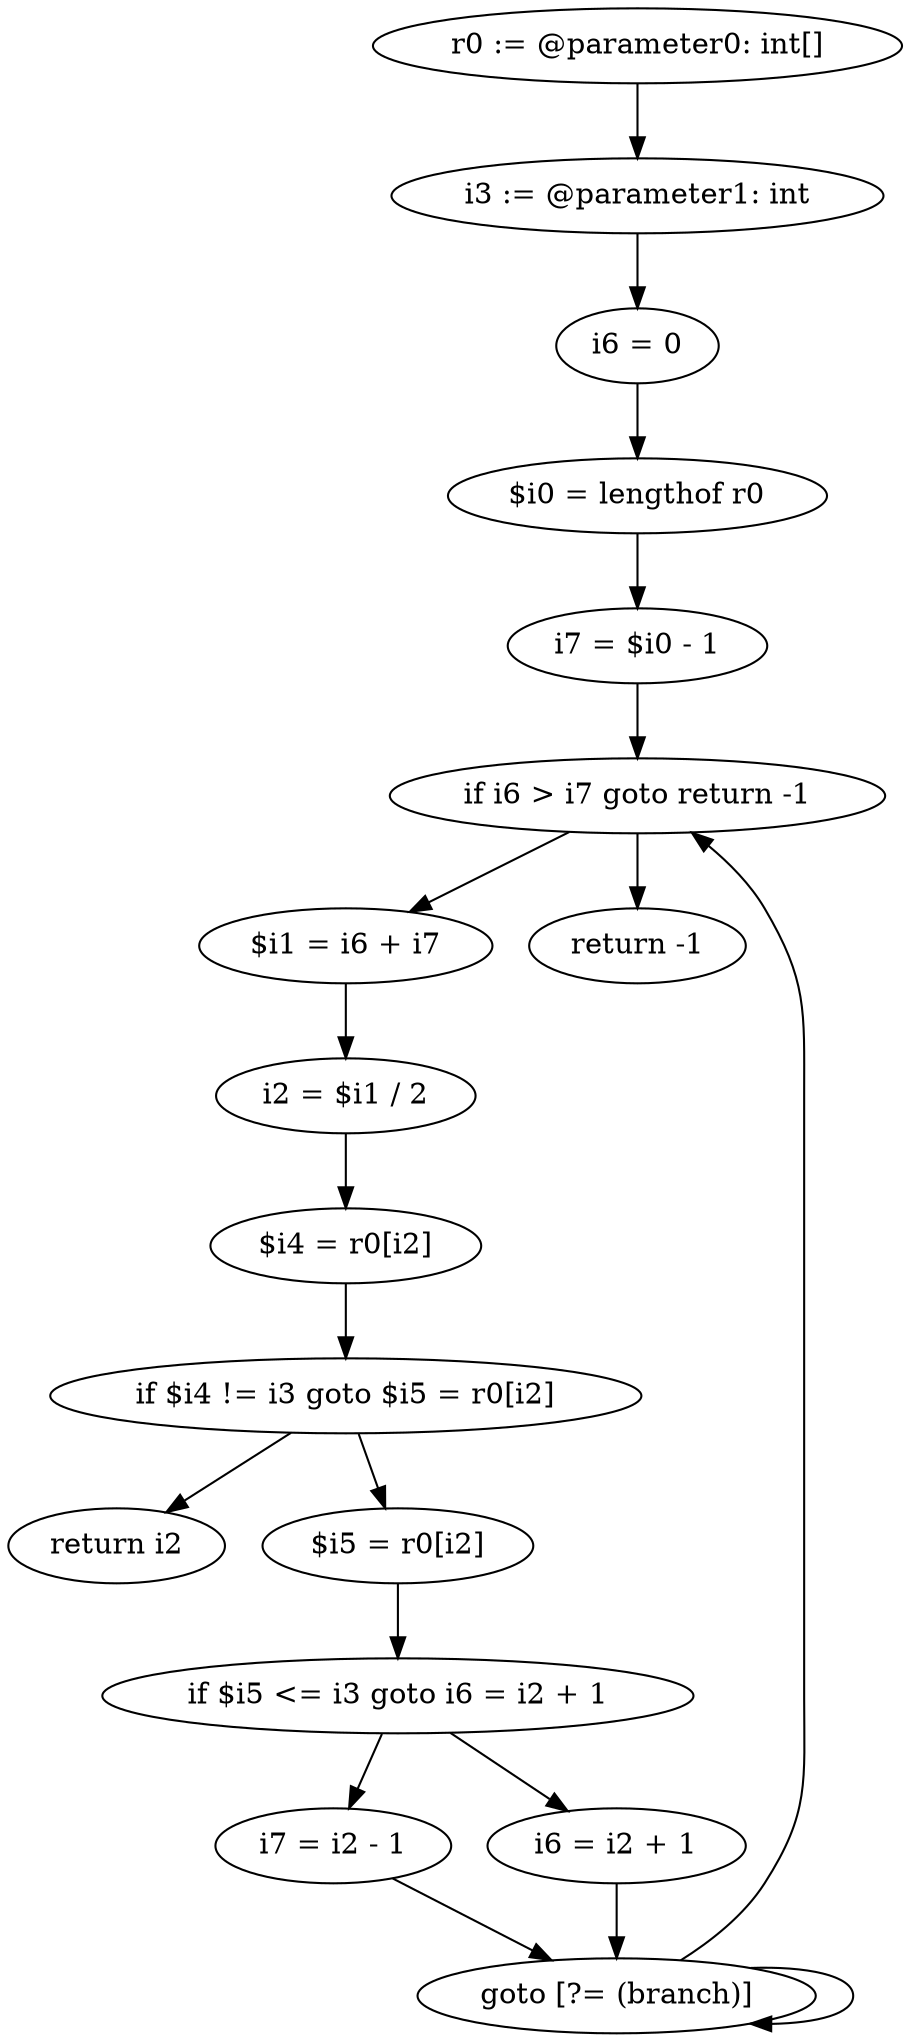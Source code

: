 digraph "unitGraph" {
    "r0 := @parameter0: int[]"
    "i3 := @parameter1: int"
    "i6 = 0"
    "$i0 = lengthof r0"
    "i7 = $i0 - 1"
    "if i6 > i7 goto return -1"
    "$i1 = i6 + i7"
    "i2 = $i1 / 2"
    "$i4 = r0[i2]"
    "if $i4 != i3 goto $i5 = r0[i2]"
    "return i2"
    "$i5 = r0[i2]"
    "if $i5 <= i3 goto i6 = i2 + 1"
    "i7 = i2 - 1"
    "goto [?= (branch)]"
    "i6 = i2 + 1"
    "return -1"
    "r0 := @parameter0: int[]"->"i3 := @parameter1: int";
    "i3 := @parameter1: int"->"i6 = 0";
    "i6 = 0"->"$i0 = lengthof r0";
    "$i0 = lengthof r0"->"i7 = $i0 - 1";
    "i7 = $i0 - 1"->"if i6 > i7 goto return -1";
    "if i6 > i7 goto return -1"->"$i1 = i6 + i7";
    "if i6 > i7 goto return -1"->"return -1";
    "$i1 = i6 + i7"->"i2 = $i1 / 2";
    "i2 = $i1 / 2"->"$i4 = r0[i2]";
    "$i4 = r0[i2]"->"if $i4 != i3 goto $i5 = r0[i2]";
    "if $i4 != i3 goto $i5 = r0[i2]"->"return i2";
    "if $i4 != i3 goto $i5 = r0[i2]"->"$i5 = r0[i2]";
    "$i5 = r0[i2]"->"if $i5 <= i3 goto i6 = i2 + 1";
    "if $i5 <= i3 goto i6 = i2 + 1"->"i7 = i2 - 1";
    "if $i5 <= i3 goto i6 = i2 + 1"->"i6 = i2 + 1";
    "i7 = i2 - 1"->"goto [?= (branch)]";
    "goto [?= (branch)]"->"goto [?= (branch)]";
    "i6 = i2 + 1"->"goto [?= (branch)]";
    "goto [?= (branch)]"->"if i6 > i7 goto return -1";
}
